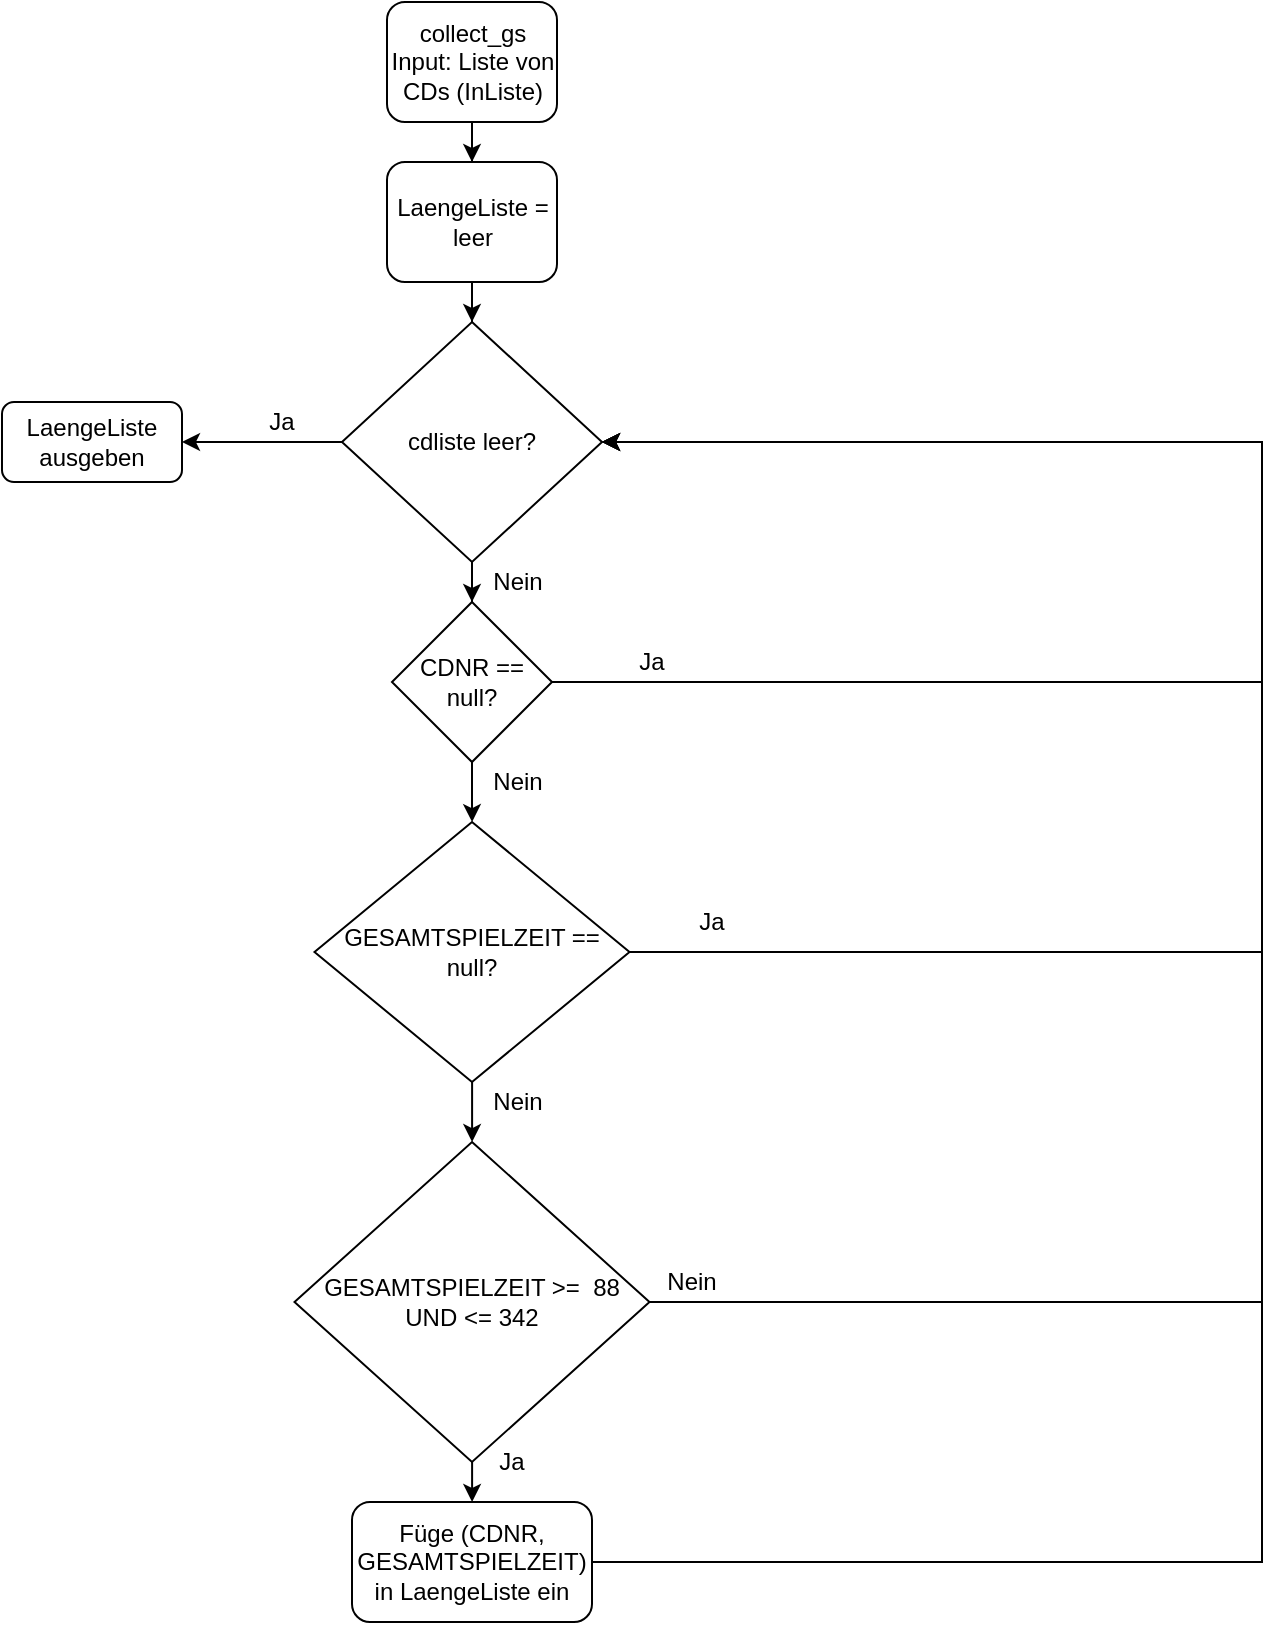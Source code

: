 <mxfile version="12.9.3" type="device"><diagram id="Gul0XcnrgslhEwxDVgLO" name="Page-1"><mxGraphModel dx="1086" dy="806" grid="1" gridSize="10" guides="1" tooltips="1" connect="1" arrows="1" fold="1" page="1" pageScale="1" pageWidth="850" pageHeight="1100" math="0" shadow="0"><root><mxCell id="0"/><mxCell id="1" parent="0"/><mxCell id="Wh6Fk8KpgM2AGbz4JH6t-22" style="edgeStyle=orthogonalEdgeStyle;rounded=0;orthogonalLoop=1;jettySize=auto;html=1;" parent="1" source="Wh6Fk8KpgM2AGbz4JH6t-2" target="Wh6Fk8KpgM2AGbz4JH6t-19" edge="1"><mxGeometry relative="1" as="geometry"/></mxCell><mxCell id="Wh6Fk8KpgM2AGbz4JH6t-42" style="edgeStyle=orthogonalEdgeStyle;rounded=0;orthogonalLoop=1;jettySize=auto;html=1;exitX=0;exitY=0.5;exitDx=0;exitDy=0;entryX=1;entryY=0.5;entryDx=0;entryDy=0;" parent="1" source="Wh6Fk8KpgM2AGbz4JH6t-2" target="Wh6Fk8KpgM2AGbz4JH6t-30" edge="1"><mxGeometry relative="1" as="geometry"/></mxCell><mxCell id="Wh6Fk8KpgM2AGbz4JH6t-2" value="cdliste leer?" style="rhombus;whiteSpace=wrap;html=1;" parent="1" vertex="1"><mxGeometry x="270" y="170" width="130" height="120" as="geometry"/></mxCell><mxCell id="Wh6Fk8KpgM2AGbz4JH6t-38" style="edgeStyle=orthogonalEdgeStyle;rounded=0;orthogonalLoop=1;jettySize=auto;html=1;exitX=1;exitY=0.5;exitDx=0;exitDy=0;entryX=1;entryY=0.5;entryDx=0;entryDy=0;" parent="1" source="Wh6Fk8KpgM2AGbz4JH6t-4" target="Wh6Fk8KpgM2AGbz4JH6t-2" edge="1"><mxGeometry relative="1" as="geometry"><mxPoint x="700" y="230" as="targetPoint"/><Array as="points"><mxPoint x="730" y="485"/><mxPoint x="730" y="230"/></Array></mxGeometry></mxCell><mxCell id="Wh6Fk8KpgM2AGbz4JH6t-49" style="edgeStyle=orthogonalEdgeStyle;rounded=0;orthogonalLoop=1;jettySize=auto;html=1;" parent="1" source="Wh6Fk8KpgM2AGbz4JH6t-4" target="Wh6Fk8KpgM2AGbz4JH6t-48" edge="1"><mxGeometry relative="1" as="geometry"/></mxCell><mxCell id="Wh6Fk8KpgM2AGbz4JH6t-4" value="GESAMTSPIELZEIT == null?" style="rhombus;whiteSpace=wrap;html=1;" parent="1" vertex="1"><mxGeometry x="256.25" y="420" width="157.5" height="130" as="geometry"/></mxCell><mxCell id="Wh6Fk8KpgM2AGbz4JH6t-16" style="edgeStyle=orthogonalEdgeStyle;rounded=0;orthogonalLoop=1;jettySize=auto;html=1;" parent="1" source="Wh6Fk8KpgM2AGbz4JH6t-14" target="Wh6Fk8KpgM2AGbz4JH6t-15" edge="1"><mxGeometry relative="1" as="geometry"/></mxCell><mxCell id="Wh6Fk8KpgM2AGbz4JH6t-14" value="collect_gs&lt;br&gt;Input: Liste von CDs (InListe)" style="rounded=1;whiteSpace=wrap;html=1;" parent="1" vertex="1"><mxGeometry x="292.5" y="10" width="85" height="60" as="geometry"/></mxCell><mxCell id="Wh6Fk8KpgM2AGbz4JH6t-17" style="edgeStyle=orthogonalEdgeStyle;rounded=0;orthogonalLoop=1;jettySize=auto;html=1;" parent="1" source="Wh6Fk8KpgM2AGbz4JH6t-15" target="Wh6Fk8KpgM2AGbz4JH6t-2" edge="1"><mxGeometry relative="1" as="geometry"/></mxCell><mxCell id="Wh6Fk8KpgM2AGbz4JH6t-15" value="LaengeListe = leer" style="rounded=1;whiteSpace=wrap;html=1;" parent="1" vertex="1"><mxGeometry x="292.5" y="90" width="85" height="60" as="geometry"/></mxCell><mxCell id="Wh6Fk8KpgM2AGbz4JH6t-20" style="edgeStyle=orthogonalEdgeStyle;rounded=0;orthogonalLoop=1;jettySize=auto;html=1;" parent="1" source="Wh6Fk8KpgM2AGbz4JH6t-19" target="Wh6Fk8KpgM2AGbz4JH6t-4" edge="1"><mxGeometry relative="1" as="geometry"/></mxCell><mxCell id="Wh6Fk8KpgM2AGbz4JH6t-37" style="edgeStyle=orthogonalEdgeStyle;rounded=0;orthogonalLoop=1;jettySize=auto;html=1;exitX=1;exitY=0.5;exitDx=0;exitDy=0;entryX=1;entryY=0.5;entryDx=0;entryDy=0;" parent="1" source="Wh6Fk8KpgM2AGbz4JH6t-19" target="Wh6Fk8KpgM2AGbz4JH6t-2" edge="1"><mxGeometry relative="1" as="geometry"><Array as="points"><mxPoint x="730" y="350"/><mxPoint x="730" y="230"/></Array></mxGeometry></mxCell><mxCell id="Wh6Fk8KpgM2AGbz4JH6t-19" value="CDNR == null?" style="rhombus;whiteSpace=wrap;html=1;" parent="1" vertex="1"><mxGeometry x="295" y="310" width="80" height="80" as="geometry"/></mxCell><mxCell id="Wh6Fk8KpgM2AGbz4JH6t-39" style="edgeStyle=orthogonalEdgeStyle;rounded=0;orthogonalLoop=1;jettySize=auto;html=1;entryX=1;entryY=0.5;entryDx=0;entryDy=0;" parent="1" source="Wh6Fk8KpgM2AGbz4JH6t-23" target="Wh6Fk8KpgM2AGbz4JH6t-2" edge="1"><mxGeometry relative="1" as="geometry"><Array as="points"><mxPoint x="730" y="790"/><mxPoint x="730" y="230"/></Array></mxGeometry></mxCell><mxCell id="Wh6Fk8KpgM2AGbz4JH6t-23" value="Füge (CDNR, GESAMTSPIELZEIT) in LaengeListe ein" style="rounded=1;whiteSpace=wrap;html=1;" parent="1" vertex="1"><mxGeometry x="275" y="760" width="120" height="60" as="geometry"/></mxCell><mxCell id="Wh6Fk8KpgM2AGbz4JH6t-30" value="LaengeListe ausgeben" style="rounded=1;whiteSpace=wrap;html=1;" parent="1" vertex="1"><mxGeometry x="100" y="210" width="90" height="40" as="geometry"/></mxCell><mxCell id="Wh6Fk8KpgM2AGbz4JH6t-31" value="Ja" style="text;html=1;strokeColor=none;fillColor=none;align=center;verticalAlign=middle;whiteSpace=wrap;rounded=0;" parent="1" vertex="1"><mxGeometry x="220" y="210" width="40" height="20" as="geometry"/></mxCell><mxCell id="Wh6Fk8KpgM2AGbz4JH6t-32" value="Ja" style="text;html=1;strokeColor=none;fillColor=none;align=center;verticalAlign=middle;whiteSpace=wrap;rounded=0;" parent="1" vertex="1"><mxGeometry x="405" y="330" width="40" height="20" as="geometry"/></mxCell><mxCell id="Wh6Fk8KpgM2AGbz4JH6t-33" value="Ja" style="text;html=1;strokeColor=none;fillColor=none;align=center;verticalAlign=middle;whiteSpace=wrap;rounded=0;" parent="1" vertex="1"><mxGeometry x="435" y="460" width="40" height="20" as="geometry"/></mxCell><mxCell id="Wh6Fk8KpgM2AGbz4JH6t-43" value="Nein" style="text;html=1;strokeColor=none;fillColor=none;align=center;verticalAlign=middle;whiteSpace=wrap;rounded=0;" parent="1" vertex="1"><mxGeometry x="337.5" y="290" width="40" height="20" as="geometry"/></mxCell><mxCell id="Wh6Fk8KpgM2AGbz4JH6t-44" value="Nein" style="text;html=1;strokeColor=none;fillColor=none;align=center;verticalAlign=middle;whiteSpace=wrap;rounded=0;" parent="1" vertex="1"><mxGeometry x="337.5" y="390" width="40" height="20" as="geometry"/></mxCell><mxCell id="Wh6Fk8KpgM2AGbz4JH6t-45" value="Nein" style="text;html=1;strokeColor=none;fillColor=none;align=center;verticalAlign=middle;whiteSpace=wrap;rounded=0;" parent="1" vertex="1"><mxGeometry x="337.5" y="550" width="40" height="20" as="geometry"/></mxCell><mxCell id="Wh6Fk8KpgM2AGbz4JH6t-50" style="edgeStyle=orthogonalEdgeStyle;rounded=0;orthogonalLoop=1;jettySize=auto;html=1;" parent="1" source="Wh6Fk8KpgM2AGbz4JH6t-48" target="Wh6Fk8KpgM2AGbz4JH6t-23" edge="1"><mxGeometry relative="1" as="geometry"/></mxCell><mxCell id="Wh6Fk8KpgM2AGbz4JH6t-51" style="edgeStyle=orthogonalEdgeStyle;rounded=0;orthogonalLoop=1;jettySize=auto;html=1;entryX=1;entryY=0.5;entryDx=0;entryDy=0;" parent="1" source="Wh6Fk8KpgM2AGbz4JH6t-48" target="Wh6Fk8KpgM2AGbz4JH6t-2" edge="1"><mxGeometry relative="1" as="geometry"><Array as="points"><mxPoint x="730" y="660"/><mxPoint x="730" y="230"/></Array></mxGeometry></mxCell><mxCell id="Wh6Fk8KpgM2AGbz4JH6t-48" value="GESAMTSPIELZEIT &amp;gt;=&amp;nbsp; 88 UND &amp;lt;= 342" style="rhombus;whiteSpace=wrap;html=1;" parent="1" vertex="1"><mxGeometry x="246.25" y="580" width="177.5" height="160" as="geometry"/></mxCell><mxCell id="Wh6Fk8KpgM2AGbz4JH6t-52" value="Ja" style="text;html=1;strokeColor=none;fillColor=none;align=center;verticalAlign=middle;whiteSpace=wrap;rounded=0;" parent="1" vertex="1"><mxGeometry x="335" y="730" width="40" height="20" as="geometry"/></mxCell><mxCell id="Wh6Fk8KpgM2AGbz4JH6t-53" value="Nein" style="text;html=1;strokeColor=none;fillColor=none;align=center;verticalAlign=middle;whiteSpace=wrap;rounded=0;" parent="1" vertex="1"><mxGeometry x="425" y="640" width="40" height="20" as="geometry"/></mxCell></root></mxGraphModel></diagram></mxfile>